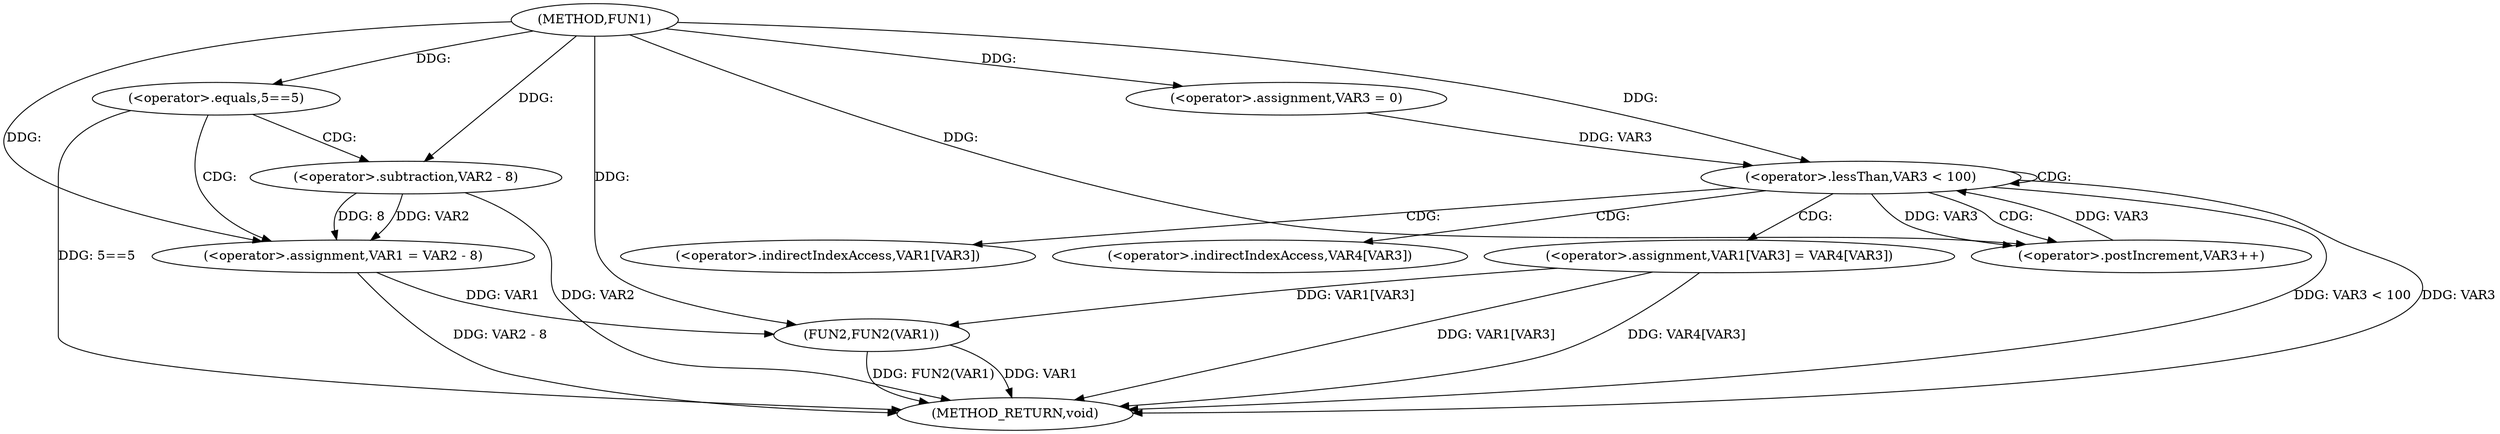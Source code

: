 digraph FUN1 {  
"1000100" [label = "(METHOD,FUN1)" ]
"1000136" [label = "(METHOD_RETURN,void)" ]
"1000105" [label = "(<operator>.equals,5==5)" ]
"1000109" [label = "(<operator>.assignment,VAR1 = VAR2 - 8)" ]
"1000111" [label = "(<operator>.subtraction,VAR2 - 8)" ]
"1000118" [label = "(<operator>.assignment,VAR3 = 0)" ]
"1000121" [label = "(<operator>.lessThan,VAR3 < 100)" ]
"1000124" [label = "(<operator>.postIncrement,VAR3++)" ]
"1000127" [label = "(<operator>.assignment,VAR1[VAR3] = VAR4[VAR3])" ]
"1000134" [label = "(FUN2,FUN2(VAR1))" ]
"1000128" [label = "(<operator>.indirectIndexAccess,VAR1[VAR3])" ]
"1000131" [label = "(<operator>.indirectIndexAccess,VAR4[VAR3])" ]
  "1000105" -> "1000136"  [ label = "DDG: 5==5"] 
  "1000134" -> "1000136"  [ label = "DDG: FUN2(VAR1)"] 
  "1000121" -> "1000136"  [ label = "DDG: VAR3 < 100"] 
  "1000111" -> "1000136"  [ label = "DDG: VAR2"] 
  "1000134" -> "1000136"  [ label = "DDG: VAR1"] 
  "1000121" -> "1000136"  [ label = "DDG: VAR3"] 
  "1000127" -> "1000136"  [ label = "DDG: VAR1[VAR3]"] 
  "1000109" -> "1000136"  [ label = "DDG: VAR2 - 8"] 
  "1000127" -> "1000136"  [ label = "DDG: VAR4[VAR3]"] 
  "1000100" -> "1000105"  [ label = "DDG: "] 
  "1000111" -> "1000109"  [ label = "DDG: VAR2"] 
  "1000111" -> "1000109"  [ label = "DDG: 8"] 
  "1000100" -> "1000109"  [ label = "DDG: "] 
  "1000100" -> "1000111"  [ label = "DDG: "] 
  "1000100" -> "1000118"  [ label = "DDG: "] 
  "1000124" -> "1000121"  [ label = "DDG: VAR3"] 
  "1000118" -> "1000121"  [ label = "DDG: VAR3"] 
  "1000100" -> "1000121"  [ label = "DDG: "] 
  "1000121" -> "1000124"  [ label = "DDG: VAR3"] 
  "1000100" -> "1000124"  [ label = "DDG: "] 
  "1000109" -> "1000134"  [ label = "DDG: VAR1"] 
  "1000127" -> "1000134"  [ label = "DDG: VAR1[VAR3]"] 
  "1000100" -> "1000134"  [ label = "DDG: "] 
  "1000105" -> "1000109"  [ label = "CDG: "] 
  "1000105" -> "1000111"  [ label = "CDG: "] 
  "1000121" -> "1000128"  [ label = "CDG: "] 
  "1000121" -> "1000121"  [ label = "CDG: "] 
  "1000121" -> "1000124"  [ label = "CDG: "] 
  "1000121" -> "1000131"  [ label = "CDG: "] 
  "1000121" -> "1000127"  [ label = "CDG: "] 
}
